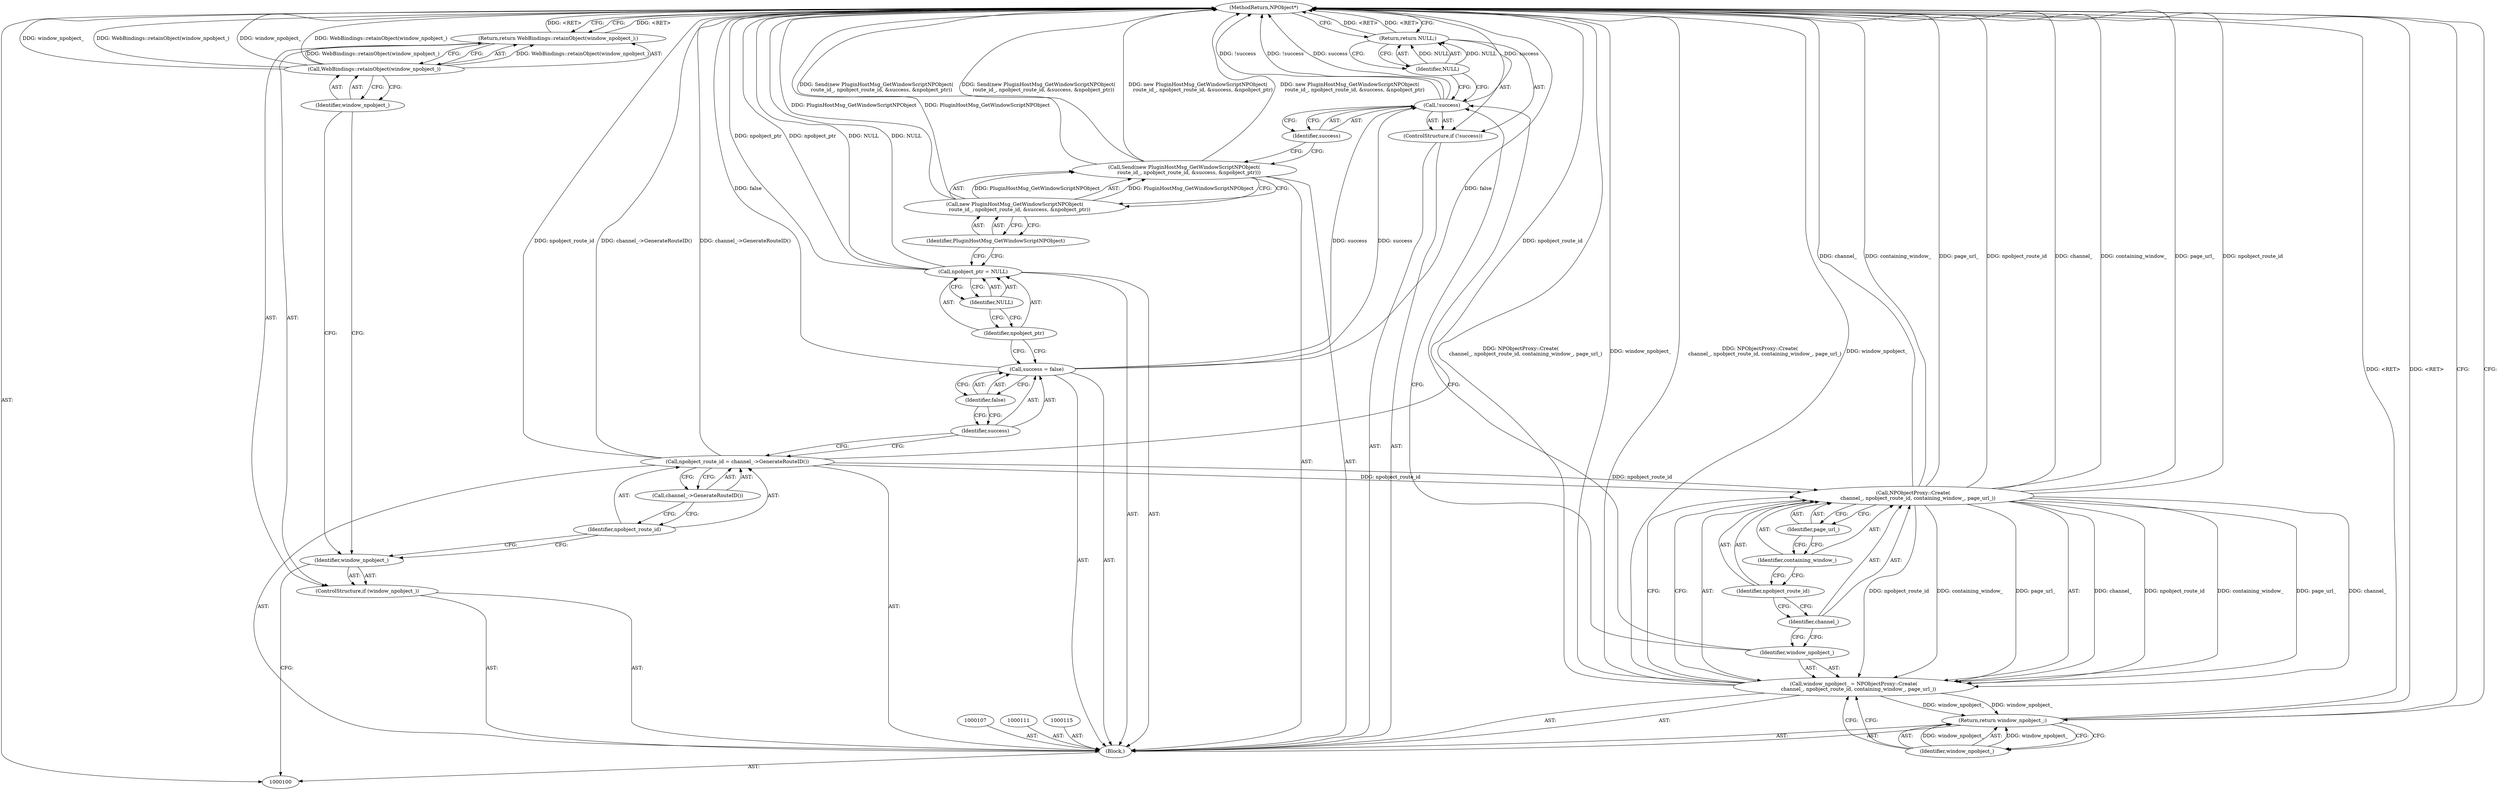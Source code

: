 digraph "1_Chrome_ea3d1d84be3d6f97bf50e76511c9e26af6895533_5" {
"1000136" [label="(MethodReturn,NPObject*)"];
"1000101" [label="(Block,)"];
"1000122" [label="(ControlStructure,if (!success))"];
"1000123" [label="(Call,!success)"];
"1000124" [label="(Identifier,success)"];
"1000126" [label="(Identifier,NULL)"];
"1000125" [label="(Return,return NULL;)"];
"1000127" [label="(Call,window_npobject_ = NPObjectProxy::Create(\n      channel_, npobject_route_id, containing_window_, page_url_))"];
"1000128" [label="(Identifier,window_npobject_)"];
"1000129" [label="(Call,NPObjectProxy::Create(\n      channel_, npobject_route_id, containing_window_, page_url_))"];
"1000131" [label="(Identifier,npobject_route_id)"];
"1000132" [label="(Identifier,containing_window_)"];
"1000133" [label="(Identifier,page_url_)"];
"1000130" [label="(Identifier,channel_)"];
"1000134" [label="(Return,return window_npobject_;)"];
"1000135" [label="(Identifier,window_npobject_)"];
"1000102" [label="(ControlStructure,if (window_npobject_))"];
"1000103" [label="(Identifier,window_npobject_)"];
"1000105" [label="(Call,WebBindings::retainObject(window_npobject_))"];
"1000106" [label="(Identifier,window_npobject_)"];
"1000104" [label="(Return,return WebBindings::retainObject(window_npobject_);)"];
"1000110" [label="(Call,channel_->GenerateRouteID())"];
"1000108" [label="(Call,npobject_route_id = channel_->GenerateRouteID())"];
"1000109" [label="(Identifier,npobject_route_id)"];
"1000114" [label="(Identifier,false)"];
"1000112" [label="(Call,success = false)"];
"1000113" [label="(Identifier,success)"];
"1000116" [label="(Call,npobject_ptr = NULL)"];
"1000117" [label="(Identifier,npobject_ptr)"];
"1000118" [label="(Identifier,NULL)"];
"1000121" [label="(Identifier,PluginHostMsg_GetWindowScriptNPObject)"];
"1000119" [label="(Call,Send(new PluginHostMsg_GetWindowScriptNPObject(\n      route_id_, npobject_route_id, &success, &npobject_ptr)))"];
"1000120" [label="(Call,new PluginHostMsg_GetWindowScriptNPObject(\n      route_id_, npobject_route_id, &success, &npobject_ptr))"];
"1000136" -> "1000100"  [label="AST: "];
"1000136" -> "1000104"  [label="CFG: "];
"1000136" -> "1000125"  [label="CFG: "];
"1000136" -> "1000134"  [label="CFG: "];
"1000116" -> "1000136"  [label="DDG: npobject_ptr"];
"1000116" -> "1000136"  [label="DDG: NULL"];
"1000129" -> "1000136"  [label="DDG: channel_"];
"1000129" -> "1000136"  [label="DDG: containing_window_"];
"1000129" -> "1000136"  [label="DDG: page_url_"];
"1000129" -> "1000136"  [label="DDG: npobject_route_id"];
"1000105" -> "1000136"  [label="DDG: WebBindings::retainObject(window_npobject_)"];
"1000105" -> "1000136"  [label="DDG: window_npobject_"];
"1000112" -> "1000136"  [label="DDG: false"];
"1000127" -> "1000136"  [label="DDG: NPObjectProxy::Create(\n      channel_, npobject_route_id, containing_window_, page_url_)"];
"1000127" -> "1000136"  [label="DDG: window_npobject_"];
"1000120" -> "1000136"  [label="DDG: PluginHostMsg_GetWindowScriptNPObject"];
"1000119" -> "1000136"  [label="DDG: Send(new PluginHostMsg_GetWindowScriptNPObject(\n      route_id_, npobject_route_id, &success, &npobject_ptr))"];
"1000119" -> "1000136"  [label="DDG: new PluginHostMsg_GetWindowScriptNPObject(\n      route_id_, npobject_route_id, &success, &npobject_ptr)"];
"1000123" -> "1000136"  [label="DDG: !success"];
"1000123" -> "1000136"  [label="DDG: success"];
"1000108" -> "1000136"  [label="DDG: channel_->GenerateRouteID()"];
"1000108" -> "1000136"  [label="DDG: npobject_route_id"];
"1000134" -> "1000136"  [label="DDG: <RET>"];
"1000125" -> "1000136"  [label="DDG: <RET>"];
"1000104" -> "1000136"  [label="DDG: <RET>"];
"1000101" -> "1000100"  [label="AST: "];
"1000102" -> "1000101"  [label="AST: "];
"1000107" -> "1000101"  [label="AST: "];
"1000108" -> "1000101"  [label="AST: "];
"1000111" -> "1000101"  [label="AST: "];
"1000112" -> "1000101"  [label="AST: "];
"1000115" -> "1000101"  [label="AST: "];
"1000116" -> "1000101"  [label="AST: "];
"1000119" -> "1000101"  [label="AST: "];
"1000122" -> "1000101"  [label="AST: "];
"1000127" -> "1000101"  [label="AST: "];
"1000134" -> "1000101"  [label="AST: "];
"1000122" -> "1000101"  [label="AST: "];
"1000123" -> "1000122"  [label="AST: "];
"1000125" -> "1000122"  [label="AST: "];
"1000123" -> "1000122"  [label="AST: "];
"1000123" -> "1000124"  [label="CFG: "];
"1000124" -> "1000123"  [label="AST: "];
"1000126" -> "1000123"  [label="CFG: "];
"1000128" -> "1000123"  [label="CFG: "];
"1000123" -> "1000136"  [label="DDG: !success"];
"1000123" -> "1000136"  [label="DDG: success"];
"1000112" -> "1000123"  [label="DDG: success"];
"1000124" -> "1000123"  [label="AST: "];
"1000124" -> "1000119"  [label="CFG: "];
"1000123" -> "1000124"  [label="CFG: "];
"1000126" -> "1000125"  [label="AST: "];
"1000126" -> "1000123"  [label="CFG: "];
"1000125" -> "1000126"  [label="CFG: "];
"1000126" -> "1000125"  [label="DDG: NULL"];
"1000125" -> "1000122"  [label="AST: "];
"1000125" -> "1000126"  [label="CFG: "];
"1000126" -> "1000125"  [label="AST: "];
"1000136" -> "1000125"  [label="CFG: "];
"1000125" -> "1000136"  [label="DDG: <RET>"];
"1000126" -> "1000125"  [label="DDG: NULL"];
"1000127" -> "1000101"  [label="AST: "];
"1000127" -> "1000129"  [label="CFG: "];
"1000128" -> "1000127"  [label="AST: "];
"1000129" -> "1000127"  [label="AST: "];
"1000135" -> "1000127"  [label="CFG: "];
"1000127" -> "1000136"  [label="DDG: NPObjectProxy::Create(\n      channel_, npobject_route_id, containing_window_, page_url_)"];
"1000127" -> "1000136"  [label="DDG: window_npobject_"];
"1000129" -> "1000127"  [label="DDG: channel_"];
"1000129" -> "1000127"  [label="DDG: npobject_route_id"];
"1000129" -> "1000127"  [label="DDG: containing_window_"];
"1000129" -> "1000127"  [label="DDG: page_url_"];
"1000127" -> "1000134"  [label="DDG: window_npobject_"];
"1000128" -> "1000127"  [label="AST: "];
"1000128" -> "1000123"  [label="CFG: "];
"1000130" -> "1000128"  [label="CFG: "];
"1000129" -> "1000127"  [label="AST: "];
"1000129" -> "1000133"  [label="CFG: "];
"1000130" -> "1000129"  [label="AST: "];
"1000131" -> "1000129"  [label="AST: "];
"1000132" -> "1000129"  [label="AST: "];
"1000133" -> "1000129"  [label="AST: "];
"1000127" -> "1000129"  [label="CFG: "];
"1000129" -> "1000136"  [label="DDG: channel_"];
"1000129" -> "1000136"  [label="DDG: containing_window_"];
"1000129" -> "1000136"  [label="DDG: page_url_"];
"1000129" -> "1000136"  [label="DDG: npobject_route_id"];
"1000129" -> "1000127"  [label="DDG: channel_"];
"1000129" -> "1000127"  [label="DDG: npobject_route_id"];
"1000129" -> "1000127"  [label="DDG: containing_window_"];
"1000129" -> "1000127"  [label="DDG: page_url_"];
"1000108" -> "1000129"  [label="DDG: npobject_route_id"];
"1000131" -> "1000129"  [label="AST: "];
"1000131" -> "1000130"  [label="CFG: "];
"1000132" -> "1000131"  [label="CFG: "];
"1000132" -> "1000129"  [label="AST: "];
"1000132" -> "1000131"  [label="CFG: "];
"1000133" -> "1000132"  [label="CFG: "];
"1000133" -> "1000129"  [label="AST: "];
"1000133" -> "1000132"  [label="CFG: "];
"1000129" -> "1000133"  [label="CFG: "];
"1000130" -> "1000129"  [label="AST: "];
"1000130" -> "1000128"  [label="CFG: "];
"1000131" -> "1000130"  [label="CFG: "];
"1000134" -> "1000101"  [label="AST: "];
"1000134" -> "1000135"  [label="CFG: "];
"1000135" -> "1000134"  [label="AST: "];
"1000136" -> "1000134"  [label="CFG: "];
"1000134" -> "1000136"  [label="DDG: <RET>"];
"1000135" -> "1000134"  [label="DDG: window_npobject_"];
"1000127" -> "1000134"  [label="DDG: window_npobject_"];
"1000135" -> "1000134"  [label="AST: "];
"1000135" -> "1000127"  [label="CFG: "];
"1000134" -> "1000135"  [label="CFG: "];
"1000135" -> "1000134"  [label="DDG: window_npobject_"];
"1000102" -> "1000101"  [label="AST: "];
"1000103" -> "1000102"  [label="AST: "];
"1000104" -> "1000102"  [label="AST: "];
"1000103" -> "1000102"  [label="AST: "];
"1000103" -> "1000100"  [label="CFG: "];
"1000106" -> "1000103"  [label="CFG: "];
"1000109" -> "1000103"  [label="CFG: "];
"1000105" -> "1000104"  [label="AST: "];
"1000105" -> "1000106"  [label="CFG: "];
"1000106" -> "1000105"  [label="AST: "];
"1000104" -> "1000105"  [label="CFG: "];
"1000105" -> "1000136"  [label="DDG: WebBindings::retainObject(window_npobject_)"];
"1000105" -> "1000136"  [label="DDG: window_npobject_"];
"1000105" -> "1000104"  [label="DDG: WebBindings::retainObject(window_npobject_)"];
"1000106" -> "1000105"  [label="AST: "];
"1000106" -> "1000103"  [label="CFG: "];
"1000105" -> "1000106"  [label="CFG: "];
"1000104" -> "1000102"  [label="AST: "];
"1000104" -> "1000105"  [label="CFG: "];
"1000105" -> "1000104"  [label="AST: "];
"1000136" -> "1000104"  [label="CFG: "];
"1000104" -> "1000136"  [label="DDG: <RET>"];
"1000105" -> "1000104"  [label="DDG: WebBindings::retainObject(window_npobject_)"];
"1000110" -> "1000108"  [label="AST: "];
"1000110" -> "1000109"  [label="CFG: "];
"1000108" -> "1000110"  [label="CFG: "];
"1000108" -> "1000101"  [label="AST: "];
"1000108" -> "1000110"  [label="CFG: "];
"1000109" -> "1000108"  [label="AST: "];
"1000110" -> "1000108"  [label="AST: "];
"1000113" -> "1000108"  [label="CFG: "];
"1000108" -> "1000136"  [label="DDG: channel_->GenerateRouteID()"];
"1000108" -> "1000136"  [label="DDG: npobject_route_id"];
"1000108" -> "1000129"  [label="DDG: npobject_route_id"];
"1000109" -> "1000108"  [label="AST: "];
"1000109" -> "1000103"  [label="CFG: "];
"1000110" -> "1000109"  [label="CFG: "];
"1000114" -> "1000112"  [label="AST: "];
"1000114" -> "1000113"  [label="CFG: "];
"1000112" -> "1000114"  [label="CFG: "];
"1000112" -> "1000101"  [label="AST: "];
"1000112" -> "1000114"  [label="CFG: "];
"1000113" -> "1000112"  [label="AST: "];
"1000114" -> "1000112"  [label="AST: "];
"1000117" -> "1000112"  [label="CFG: "];
"1000112" -> "1000136"  [label="DDG: false"];
"1000112" -> "1000123"  [label="DDG: success"];
"1000113" -> "1000112"  [label="AST: "];
"1000113" -> "1000108"  [label="CFG: "];
"1000114" -> "1000113"  [label="CFG: "];
"1000116" -> "1000101"  [label="AST: "];
"1000116" -> "1000118"  [label="CFG: "];
"1000117" -> "1000116"  [label="AST: "];
"1000118" -> "1000116"  [label="AST: "];
"1000121" -> "1000116"  [label="CFG: "];
"1000116" -> "1000136"  [label="DDG: npobject_ptr"];
"1000116" -> "1000136"  [label="DDG: NULL"];
"1000117" -> "1000116"  [label="AST: "];
"1000117" -> "1000112"  [label="CFG: "];
"1000118" -> "1000117"  [label="CFG: "];
"1000118" -> "1000116"  [label="AST: "];
"1000118" -> "1000117"  [label="CFG: "];
"1000116" -> "1000118"  [label="CFG: "];
"1000121" -> "1000120"  [label="AST: "];
"1000121" -> "1000116"  [label="CFG: "];
"1000120" -> "1000121"  [label="CFG: "];
"1000119" -> "1000101"  [label="AST: "];
"1000119" -> "1000120"  [label="CFG: "];
"1000120" -> "1000119"  [label="AST: "];
"1000124" -> "1000119"  [label="CFG: "];
"1000119" -> "1000136"  [label="DDG: Send(new PluginHostMsg_GetWindowScriptNPObject(\n      route_id_, npobject_route_id, &success, &npobject_ptr))"];
"1000119" -> "1000136"  [label="DDG: new PluginHostMsg_GetWindowScriptNPObject(\n      route_id_, npobject_route_id, &success, &npobject_ptr)"];
"1000120" -> "1000119"  [label="DDG: PluginHostMsg_GetWindowScriptNPObject"];
"1000120" -> "1000119"  [label="AST: "];
"1000120" -> "1000121"  [label="CFG: "];
"1000121" -> "1000120"  [label="AST: "];
"1000119" -> "1000120"  [label="CFG: "];
"1000120" -> "1000136"  [label="DDG: PluginHostMsg_GetWindowScriptNPObject"];
"1000120" -> "1000119"  [label="DDG: PluginHostMsg_GetWindowScriptNPObject"];
}
